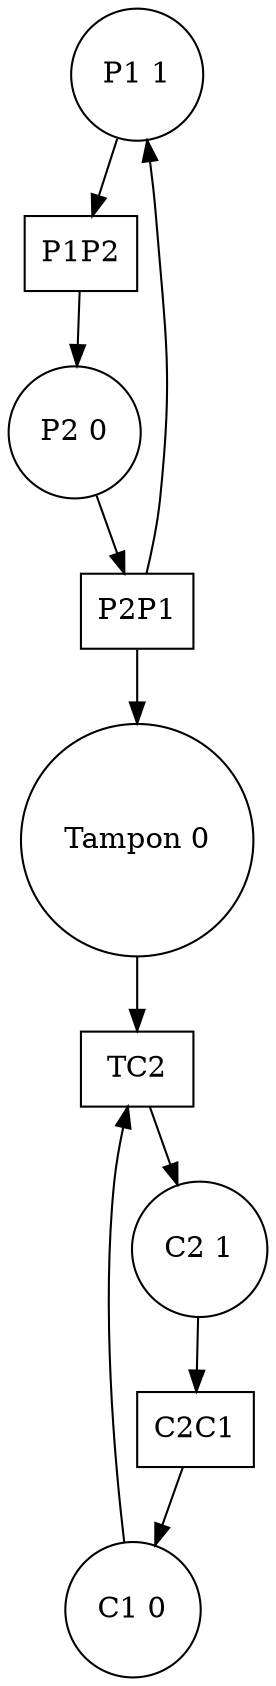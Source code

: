 digraph prodcons {

	P1 [label="P1 1"] [shape=circle];
	P2 [label="P2 0"] [shape=circle];
	Tampon [label="Tampon 0"] [shape=circle];
	C1 [label="C1 0"] [shape=circle];
	C2 [label="C2 1"] [shape=circle];

	P1P2 [shape=box];
	P2P1 [shape=box];
	TC2 [shape=box];
	C2C1 [shape=box];

P1 -> P1P2
;
P1P2 -> P2
;
P2 -> P2P1
;
P2P1 -> P1
;
P2P1 -> Tampon
;
Tampon -> TC2
;
TC2 -> C2
;
C2 -> C2C1
;
C2C1 -> C1
;
C1 -> TC2
;
}

